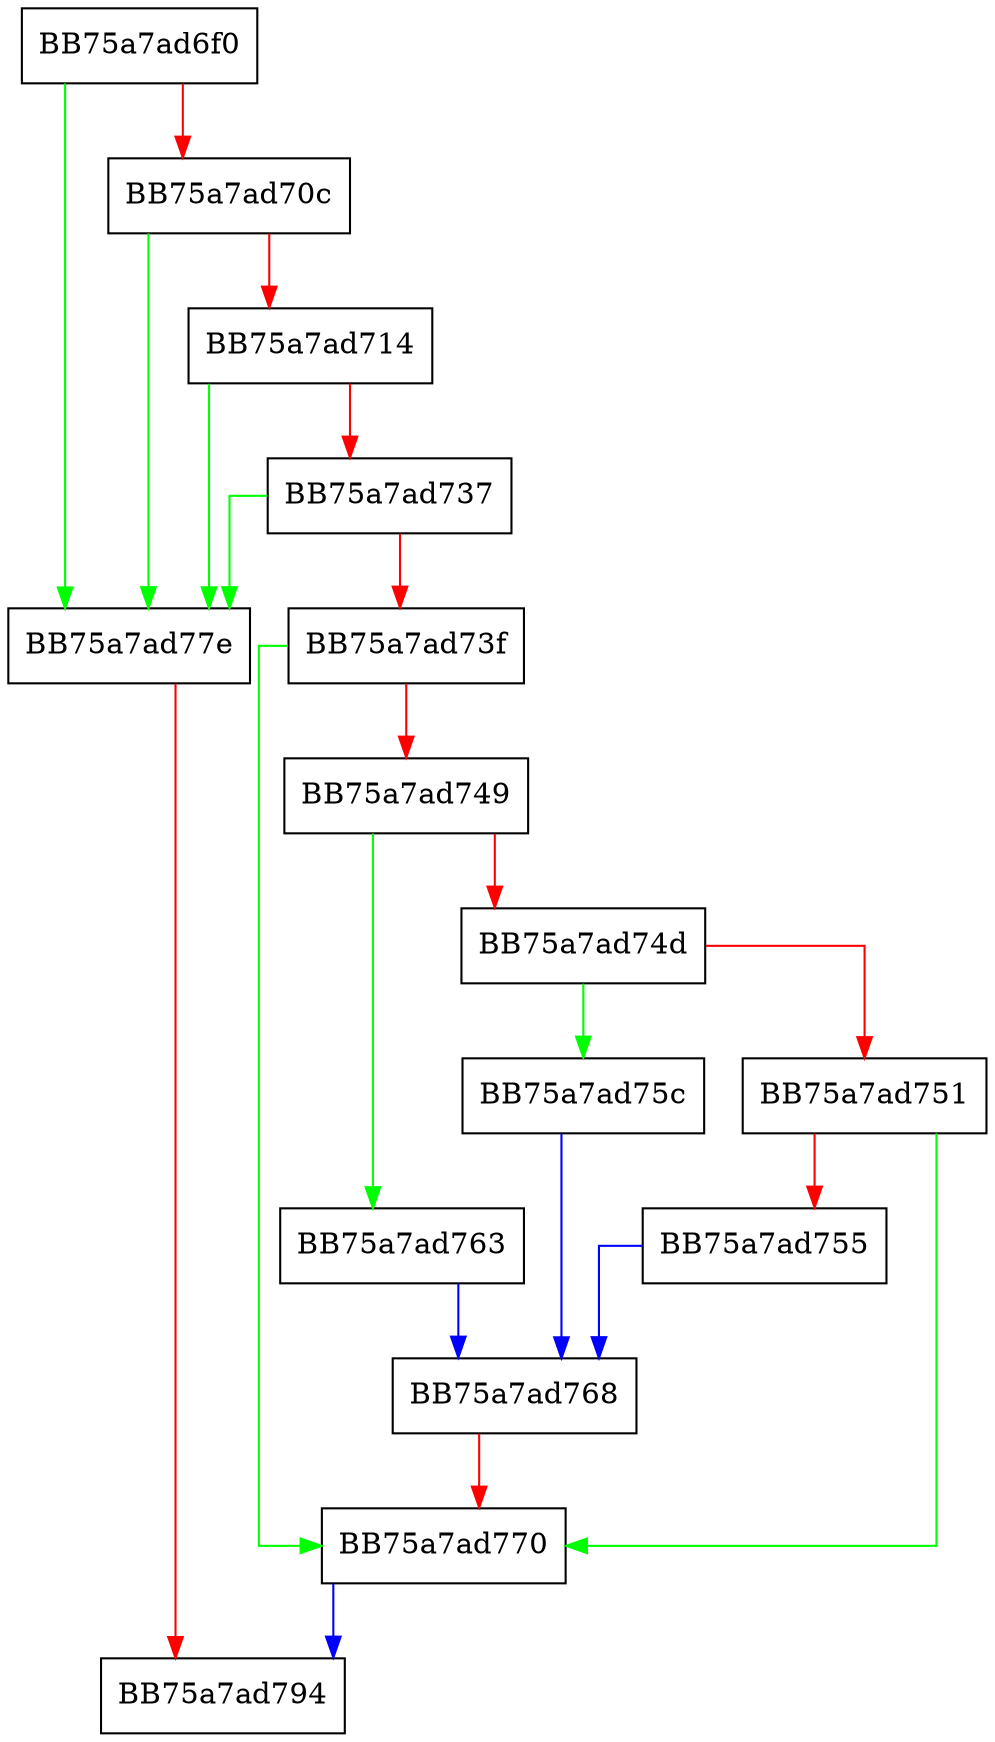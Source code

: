 digraph _free_osfhnd {
  node [shape="box"];
  graph [splines=ortho];
  BB75a7ad6f0 -> BB75a7ad77e [color="green"];
  BB75a7ad6f0 -> BB75a7ad70c [color="red"];
  BB75a7ad70c -> BB75a7ad77e [color="green"];
  BB75a7ad70c -> BB75a7ad714 [color="red"];
  BB75a7ad714 -> BB75a7ad77e [color="green"];
  BB75a7ad714 -> BB75a7ad737 [color="red"];
  BB75a7ad737 -> BB75a7ad77e [color="green"];
  BB75a7ad737 -> BB75a7ad73f [color="red"];
  BB75a7ad73f -> BB75a7ad770 [color="green"];
  BB75a7ad73f -> BB75a7ad749 [color="red"];
  BB75a7ad749 -> BB75a7ad763 [color="green"];
  BB75a7ad749 -> BB75a7ad74d [color="red"];
  BB75a7ad74d -> BB75a7ad75c [color="green"];
  BB75a7ad74d -> BB75a7ad751 [color="red"];
  BB75a7ad751 -> BB75a7ad770 [color="green"];
  BB75a7ad751 -> BB75a7ad755 [color="red"];
  BB75a7ad755 -> BB75a7ad768 [color="blue"];
  BB75a7ad75c -> BB75a7ad768 [color="blue"];
  BB75a7ad763 -> BB75a7ad768 [color="blue"];
  BB75a7ad768 -> BB75a7ad770 [color="red"];
  BB75a7ad770 -> BB75a7ad794 [color="blue"];
  BB75a7ad77e -> BB75a7ad794 [color="red"];
}